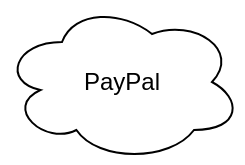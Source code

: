 <mxfile version="20.8.1" type="github">
  <diagram id="L8ZAhzDIDnUZgI8AATjw" name="Page-1">
    <mxGraphModel dx="1173" dy="775" grid="1" gridSize="10" guides="1" tooltips="1" connect="1" arrows="1" fold="1" page="1" pageScale="1" pageWidth="850" pageHeight="1100" math="0" shadow="0">
      <root>
        <mxCell id="0" />
        <mxCell id="1" parent="0" />
        <mxCell id="Sqhzl5vSldqujVdBEYn8-1" value="PayPal" style="ellipse;shape=cloud;whiteSpace=wrap;html=1;" vertex="1" parent="1">
          <mxGeometry x="660" y="90" width="120" height="80" as="geometry" />
        </mxCell>
      </root>
    </mxGraphModel>
  </diagram>
</mxfile>
